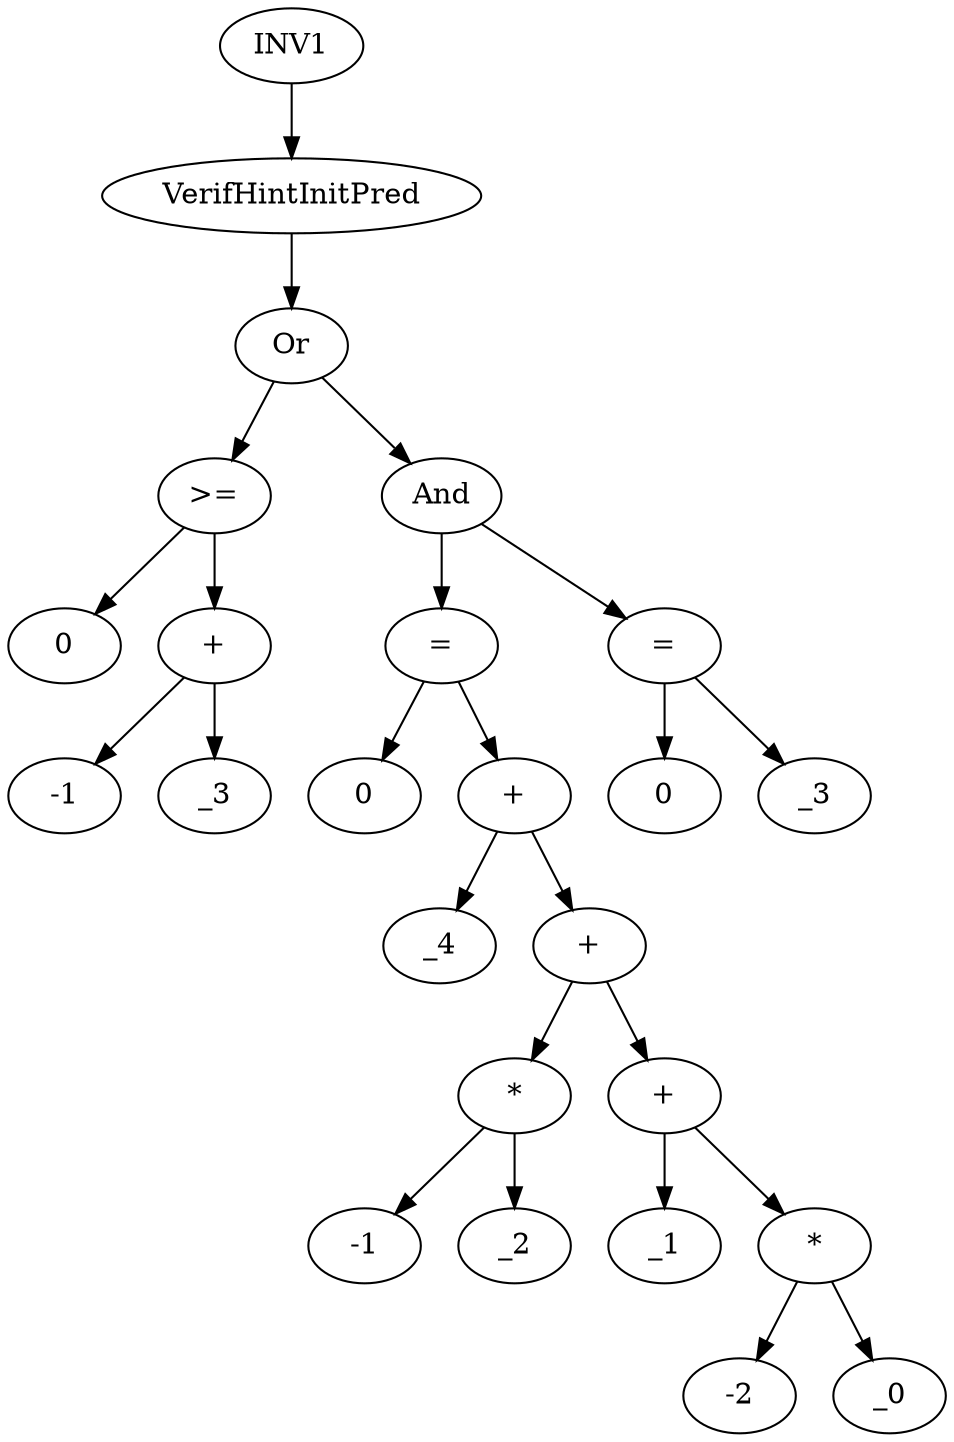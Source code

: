 digraph dag {
0 [label="INV1"];
1 [label="VerifHintInitPred"];
2 [label="Or"];
3 [label=">="];
4 [label="0"];
5 [label="+"];
6 [label="-1"];
7 [label="_3"];
8 [label="And"];
9 [label="="];
10 [label="0"];
11 [label="+"];
12 [label="_4"];
13 [label="+"];
14 [label="*"];
15 [label="-1"];
16 [label="_2"];
17 [label="+"];
18 [label="_1"];
19 [label="*"];
20 [label="-2"];
21 [label="_0"];
22 [label="="];
23 [label="0"];
24 [label="_3"];
"0" -> "1"[label=""]
"1" -> "2"[label=""]
"2" -> "3"[label=""]
"2" -> "8"[label=""]
"3" -> "5"[label=""]
"3" -> "4"[label=""]
"5" -> "7"[label=""]
"5" -> "6"[label=""]
"8" -> "9"[label=""]
"8" -> "22"[label=""]
"9" -> "11"[label=""]
"9" -> "10"[label=""]
"11" -> "13"[label=""]
"11" -> "12"[label=""]
"13" -> "14"[label=""]
"13" -> "17"[label=""]
"14" -> "16"[label=""]
"14" -> "15"[label=""]
"17" -> "19"[label=""]
"17" -> "18"[label=""]
"19" -> "21"[label=""]
"19" -> "20"[label=""]
"22" -> "24"[label=""]
"22" -> "23"[label=""]
}
